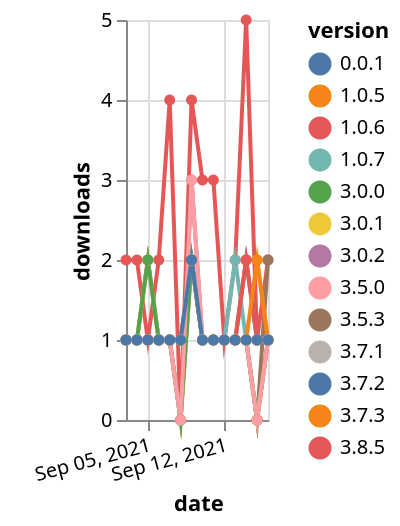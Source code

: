 {"$schema": "https://vega.github.io/schema/vega-lite/v5.json", "description": "A simple bar chart with embedded data.", "data": {"values": [{"date": "2021-09-03", "total": 252, "delta": 1, "version": "3.0.2"}, {"date": "2021-09-04", "total": 253, "delta": 1, "version": "3.0.2"}, {"date": "2021-09-05", "total": 255, "delta": 2, "version": "3.0.2"}, {"date": "2021-09-06", "total": 256, "delta": 1, "version": "3.0.2"}, {"date": "2021-09-07", "total": 257, "delta": 1, "version": "3.0.2"}, {"date": "2021-09-08", "total": 257, "delta": 0, "version": "3.0.2"}, {"date": "2021-09-09", "total": 259, "delta": 2, "version": "3.0.2"}, {"date": "2021-09-10", "total": 260, "delta": 1, "version": "3.0.2"}, {"date": "2021-09-11", "total": 261, "delta": 1, "version": "3.0.2"}, {"date": "2021-09-12", "total": 262, "delta": 1, "version": "3.0.2"}, {"date": "2021-09-13", "total": 263, "delta": 1, "version": "3.0.2"}, {"date": "2021-09-14", "total": 264, "delta": 1, "version": "3.0.2"}, {"date": "2021-09-15", "total": 264, "delta": 0, "version": "3.0.2"}, {"date": "2021-09-16", "total": 265, "delta": 1, "version": "3.0.2"}, {"date": "2021-09-03", "total": 112, "delta": 2, "version": "3.8.5"}, {"date": "2021-09-04", "total": 114, "delta": 2, "version": "3.8.5"}, {"date": "2021-09-05", "total": 115, "delta": 1, "version": "3.8.5"}, {"date": "2021-09-06", "total": 117, "delta": 2, "version": "3.8.5"}, {"date": "2021-09-07", "total": 121, "delta": 4, "version": "3.8.5"}, {"date": "2021-09-08", "total": 121, "delta": 0, "version": "3.8.5"}, {"date": "2021-09-09", "total": 125, "delta": 4, "version": "3.8.5"}, {"date": "2021-09-10", "total": 128, "delta": 3, "version": "3.8.5"}, {"date": "2021-09-11", "total": 131, "delta": 3, "version": "3.8.5"}, {"date": "2021-09-12", "total": 132, "delta": 1, "version": "3.8.5"}, {"date": "2021-09-13", "total": 134, "delta": 2, "version": "3.8.5"}, {"date": "2021-09-14", "total": 139, "delta": 5, "version": "3.8.5"}, {"date": "2021-09-15", "total": 140, "delta": 1, "version": "3.8.5"}, {"date": "2021-09-16", "total": 142, "delta": 2, "version": "3.8.5"}, {"date": "2021-09-03", "total": 228, "delta": 1, "version": "0.0.1"}, {"date": "2021-09-04", "total": 229, "delta": 1, "version": "0.0.1"}, {"date": "2021-09-05", "total": 230, "delta": 1, "version": "0.0.1"}, {"date": "2021-09-06", "total": 231, "delta": 1, "version": "0.0.1"}, {"date": "2021-09-07", "total": 232, "delta": 1, "version": "0.0.1"}, {"date": "2021-09-08", "total": 233, "delta": 1, "version": "0.0.1"}, {"date": "2021-09-09", "total": 235, "delta": 2, "version": "0.0.1"}, {"date": "2021-09-10", "total": 236, "delta": 1, "version": "0.0.1"}, {"date": "2021-09-11", "total": 237, "delta": 1, "version": "0.0.1"}, {"date": "2021-09-12", "total": 238, "delta": 1, "version": "0.0.1"}, {"date": "2021-09-13", "total": 239, "delta": 1, "version": "0.0.1"}, {"date": "2021-09-14", "total": 241, "delta": 2, "version": "0.0.1"}, {"date": "2021-09-15", "total": 242, "delta": 1, "version": "0.0.1"}, {"date": "2021-09-16", "total": 243, "delta": 1, "version": "0.0.1"}, {"date": "2021-09-03", "total": 223, "delta": 1, "version": "3.5.3"}, {"date": "2021-09-04", "total": 224, "delta": 1, "version": "3.5.3"}, {"date": "2021-09-05", "total": 225, "delta": 1, "version": "3.5.3"}, {"date": "2021-09-06", "total": 226, "delta": 1, "version": "3.5.3"}, {"date": "2021-09-07", "total": 227, "delta": 1, "version": "3.5.3"}, {"date": "2021-09-08", "total": 227, "delta": 0, "version": "3.5.3"}, {"date": "2021-09-09", "total": 230, "delta": 3, "version": "3.5.3"}, {"date": "2021-09-10", "total": 231, "delta": 1, "version": "3.5.3"}, {"date": "2021-09-11", "total": 232, "delta": 1, "version": "3.5.3"}, {"date": "2021-09-12", "total": 233, "delta": 1, "version": "3.5.3"}, {"date": "2021-09-13", "total": 234, "delta": 1, "version": "3.5.3"}, {"date": "2021-09-14", "total": 235, "delta": 1, "version": "3.5.3"}, {"date": "2021-09-15", "total": 235, "delta": 0, "version": "3.5.3"}, {"date": "2021-09-16", "total": 237, "delta": 2, "version": "3.5.3"}, {"date": "2021-09-03", "total": 188, "delta": 1, "version": "3.7.3"}, {"date": "2021-09-04", "total": 189, "delta": 1, "version": "3.7.3"}, {"date": "2021-09-05", "total": 190, "delta": 1, "version": "3.7.3"}, {"date": "2021-09-06", "total": 191, "delta": 1, "version": "3.7.3"}, {"date": "2021-09-07", "total": 192, "delta": 1, "version": "3.7.3"}, {"date": "2021-09-08", "total": 193, "delta": 1, "version": "3.7.3"}, {"date": "2021-09-09", "total": 195, "delta": 2, "version": "3.7.3"}, {"date": "2021-09-10", "total": 196, "delta": 1, "version": "3.7.3"}, {"date": "2021-09-11", "total": 197, "delta": 1, "version": "3.7.3"}, {"date": "2021-09-12", "total": 198, "delta": 1, "version": "3.7.3"}, {"date": "2021-09-13", "total": 199, "delta": 1, "version": "3.7.3"}, {"date": "2021-09-14", "total": 201, "delta": 2, "version": "3.7.3"}, {"date": "2021-09-15", "total": 203, "delta": 2, "version": "3.7.3"}, {"date": "2021-09-16", "total": 204, "delta": 1, "version": "3.7.3"}, {"date": "2021-09-03", "total": 175, "delta": 1, "version": "1.0.7"}, {"date": "2021-09-04", "total": 176, "delta": 1, "version": "1.0.7"}, {"date": "2021-09-05", "total": 177, "delta": 1, "version": "1.0.7"}, {"date": "2021-09-06", "total": 178, "delta": 1, "version": "1.0.7"}, {"date": "2021-09-07", "total": 179, "delta": 1, "version": "1.0.7"}, {"date": "2021-09-08", "total": 180, "delta": 1, "version": "1.0.7"}, {"date": "2021-09-09", "total": 182, "delta": 2, "version": "1.0.7"}, {"date": "2021-09-10", "total": 183, "delta": 1, "version": "1.0.7"}, {"date": "2021-09-11", "total": 184, "delta": 1, "version": "1.0.7"}, {"date": "2021-09-12", "total": 185, "delta": 1, "version": "1.0.7"}, {"date": "2021-09-13", "total": 187, "delta": 2, "version": "1.0.7"}, {"date": "2021-09-14", "total": 188, "delta": 1, "version": "1.0.7"}, {"date": "2021-09-15", "total": 189, "delta": 1, "version": "1.0.7"}, {"date": "2021-09-16", "total": 190, "delta": 1, "version": "1.0.7"}, {"date": "2021-09-03", "total": 485, "delta": 1, "version": "1.0.6"}, {"date": "2021-09-04", "total": 486, "delta": 1, "version": "1.0.6"}, {"date": "2021-09-05", "total": 487, "delta": 1, "version": "1.0.6"}, {"date": "2021-09-06", "total": 488, "delta": 1, "version": "1.0.6"}, {"date": "2021-09-07", "total": 489, "delta": 1, "version": "1.0.6"}, {"date": "2021-09-08", "total": 490, "delta": 1, "version": "1.0.6"}, {"date": "2021-09-09", "total": 492, "delta": 2, "version": "1.0.6"}, {"date": "2021-09-10", "total": 493, "delta": 1, "version": "1.0.6"}, {"date": "2021-09-11", "total": 494, "delta": 1, "version": "1.0.6"}, {"date": "2021-09-12", "total": 495, "delta": 1, "version": "1.0.6"}, {"date": "2021-09-13", "total": 496, "delta": 1, "version": "1.0.6"}, {"date": "2021-09-14", "total": 498, "delta": 2, "version": "1.0.6"}, {"date": "2021-09-15", "total": 499, "delta": 1, "version": "1.0.6"}, {"date": "2021-09-16", "total": 500, "delta": 1, "version": "1.0.6"}, {"date": "2021-09-03", "total": 148, "delta": 1, "version": "3.0.1"}, {"date": "2021-09-04", "total": 149, "delta": 1, "version": "3.0.1"}, {"date": "2021-09-05", "total": 151, "delta": 2, "version": "3.0.1"}, {"date": "2021-09-06", "total": 152, "delta": 1, "version": "3.0.1"}, {"date": "2021-09-07", "total": 153, "delta": 1, "version": "3.0.1"}, {"date": "2021-09-08", "total": 153, "delta": 0, "version": "3.0.1"}, {"date": "2021-09-09", "total": 155, "delta": 2, "version": "3.0.1"}, {"date": "2021-09-10", "total": 156, "delta": 1, "version": "3.0.1"}, {"date": "2021-09-11", "total": 157, "delta": 1, "version": "3.0.1"}, {"date": "2021-09-12", "total": 158, "delta": 1, "version": "3.0.1"}, {"date": "2021-09-13", "total": 159, "delta": 1, "version": "3.0.1"}, {"date": "2021-09-14", "total": 160, "delta": 1, "version": "3.0.1"}, {"date": "2021-09-15", "total": 160, "delta": 0, "version": "3.0.1"}, {"date": "2021-09-16", "total": 161, "delta": 1, "version": "3.0.1"}, {"date": "2021-09-03", "total": 215, "delta": 1, "version": "1.0.5"}, {"date": "2021-09-04", "total": 216, "delta": 1, "version": "1.0.5"}, {"date": "2021-09-05", "total": 217, "delta": 1, "version": "1.0.5"}, {"date": "2021-09-06", "total": 218, "delta": 1, "version": "1.0.5"}, {"date": "2021-09-07", "total": 219, "delta": 1, "version": "1.0.5"}, {"date": "2021-09-08", "total": 220, "delta": 1, "version": "1.0.5"}, {"date": "2021-09-09", "total": 222, "delta": 2, "version": "1.0.5"}, {"date": "2021-09-10", "total": 223, "delta": 1, "version": "1.0.5"}, {"date": "2021-09-11", "total": 224, "delta": 1, "version": "1.0.5"}, {"date": "2021-09-12", "total": 225, "delta": 1, "version": "1.0.5"}, {"date": "2021-09-13", "total": 226, "delta": 1, "version": "1.0.5"}, {"date": "2021-09-14", "total": 227, "delta": 1, "version": "1.0.5"}, {"date": "2021-09-15", "total": 229, "delta": 2, "version": "1.0.5"}, {"date": "2021-09-16", "total": 230, "delta": 1, "version": "1.0.5"}, {"date": "2021-09-03", "total": 149, "delta": 1, "version": "3.0.0"}, {"date": "2021-09-04", "total": 150, "delta": 1, "version": "3.0.0"}, {"date": "2021-09-05", "total": 152, "delta": 2, "version": "3.0.0"}, {"date": "2021-09-06", "total": 153, "delta": 1, "version": "3.0.0"}, {"date": "2021-09-07", "total": 154, "delta": 1, "version": "3.0.0"}, {"date": "2021-09-08", "total": 154, "delta": 0, "version": "3.0.0"}, {"date": "2021-09-09", "total": 156, "delta": 2, "version": "3.0.0"}, {"date": "2021-09-10", "total": 157, "delta": 1, "version": "3.0.0"}, {"date": "2021-09-11", "total": 158, "delta": 1, "version": "3.0.0"}, {"date": "2021-09-12", "total": 159, "delta": 1, "version": "3.0.0"}, {"date": "2021-09-13", "total": 160, "delta": 1, "version": "3.0.0"}, {"date": "2021-09-14", "total": 161, "delta": 1, "version": "3.0.0"}, {"date": "2021-09-15", "total": 161, "delta": 0, "version": "3.0.0"}, {"date": "2021-09-16", "total": 162, "delta": 1, "version": "3.0.0"}, {"date": "2021-09-03", "total": 141, "delta": 1, "version": "3.5.0"}, {"date": "2021-09-04", "total": 142, "delta": 1, "version": "3.5.0"}, {"date": "2021-09-05", "total": 143, "delta": 1, "version": "3.5.0"}, {"date": "2021-09-06", "total": 144, "delta": 1, "version": "3.5.0"}, {"date": "2021-09-07", "total": 145, "delta": 1, "version": "3.5.0"}, {"date": "2021-09-08", "total": 145, "delta": 0, "version": "3.5.0"}, {"date": "2021-09-09", "total": 148, "delta": 3, "version": "3.5.0"}, {"date": "2021-09-10", "total": 149, "delta": 1, "version": "3.5.0"}, {"date": "2021-09-11", "total": 150, "delta": 1, "version": "3.5.0"}, {"date": "2021-09-12", "total": 151, "delta": 1, "version": "3.5.0"}, {"date": "2021-09-13", "total": 152, "delta": 1, "version": "3.5.0"}, {"date": "2021-09-14", "total": 153, "delta": 1, "version": "3.5.0"}, {"date": "2021-09-15", "total": 153, "delta": 0, "version": "3.5.0"}, {"date": "2021-09-16", "total": 154, "delta": 1, "version": "3.5.0"}, {"date": "2021-09-03", "total": 133, "delta": 1, "version": "3.7.1"}, {"date": "2021-09-04", "total": 134, "delta": 1, "version": "3.7.1"}, {"date": "2021-09-05", "total": 135, "delta": 1, "version": "3.7.1"}, {"date": "2021-09-06", "total": 136, "delta": 1, "version": "3.7.1"}, {"date": "2021-09-07", "total": 137, "delta": 1, "version": "3.7.1"}, {"date": "2021-09-08", "total": 138, "delta": 1, "version": "3.7.1"}, {"date": "2021-09-09", "total": 140, "delta": 2, "version": "3.7.1"}, {"date": "2021-09-10", "total": 141, "delta": 1, "version": "3.7.1"}, {"date": "2021-09-11", "total": 142, "delta": 1, "version": "3.7.1"}, {"date": "2021-09-12", "total": 143, "delta": 1, "version": "3.7.1"}, {"date": "2021-09-13", "total": 144, "delta": 1, "version": "3.7.1"}, {"date": "2021-09-14", "total": 145, "delta": 1, "version": "3.7.1"}, {"date": "2021-09-15", "total": 146, "delta": 1, "version": "3.7.1"}, {"date": "2021-09-16", "total": 147, "delta": 1, "version": "3.7.1"}, {"date": "2021-09-03", "total": 137, "delta": 1, "version": "3.7.2"}, {"date": "2021-09-04", "total": 138, "delta": 1, "version": "3.7.2"}, {"date": "2021-09-05", "total": 139, "delta": 1, "version": "3.7.2"}, {"date": "2021-09-06", "total": 140, "delta": 1, "version": "3.7.2"}, {"date": "2021-09-07", "total": 141, "delta": 1, "version": "3.7.2"}, {"date": "2021-09-08", "total": 142, "delta": 1, "version": "3.7.2"}, {"date": "2021-09-09", "total": 144, "delta": 2, "version": "3.7.2"}, {"date": "2021-09-10", "total": 145, "delta": 1, "version": "3.7.2"}, {"date": "2021-09-11", "total": 146, "delta": 1, "version": "3.7.2"}, {"date": "2021-09-12", "total": 147, "delta": 1, "version": "3.7.2"}, {"date": "2021-09-13", "total": 148, "delta": 1, "version": "3.7.2"}, {"date": "2021-09-14", "total": 149, "delta": 1, "version": "3.7.2"}, {"date": "2021-09-15", "total": 150, "delta": 1, "version": "3.7.2"}, {"date": "2021-09-16", "total": 151, "delta": 1, "version": "3.7.2"}]}, "width": "container", "mark": {"type": "line", "point": {"filled": true}}, "encoding": {"x": {"field": "date", "type": "temporal", "timeUnit": "yearmonthdate", "title": "date", "axis": {"labelAngle": -15}}, "y": {"field": "delta", "type": "quantitative", "title": "downloads"}, "color": {"field": "version", "type": "nominal"}, "tooltip": {"field": "delta"}}}